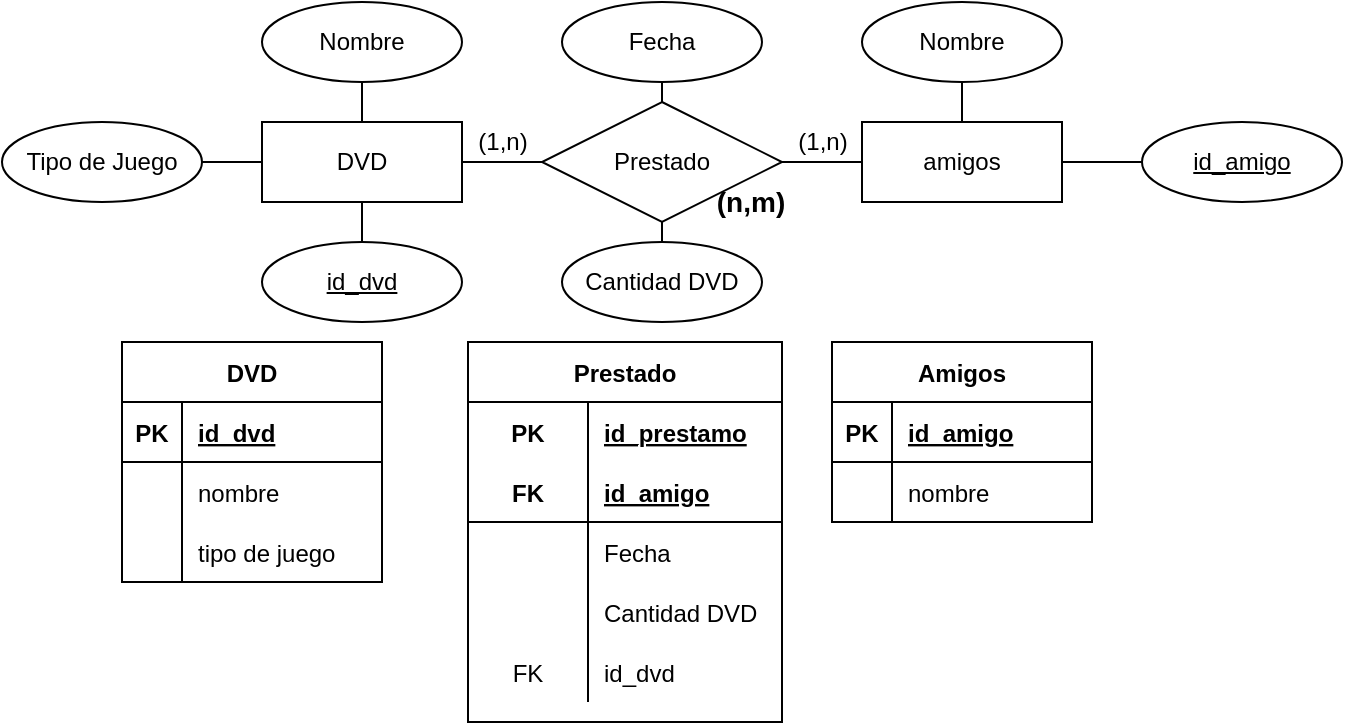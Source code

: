 <mxfile version="13.4.5" type="device" pages="2"><diagram id="6IriLNuN-k2iN5mbt_tT" name="Ejercicio1(DVDs)"><mxGraphModel dx="865" dy="457" grid="1" gridSize="10" guides="1" tooltips="1" connect="1" arrows="1" fold="1" page="1" pageScale="1" pageWidth="827" pageHeight="1169" math="0" shadow="0"><root><mxCell id="0"/><mxCell id="1" parent="0"/><mxCell id="DctR2XGRchBEz1JRnysS-13" style="edgeStyle=orthogonalEdgeStyle;rounded=0;orthogonalLoop=1;jettySize=auto;html=1;exitX=1;exitY=0.5;exitDx=0;exitDy=0;entryX=0;entryY=0.5;entryDx=0;entryDy=0;endArrow=none;endFill=0;" edge="1" parent="1" source="DctR2XGRchBEz1JRnysS-2" target="DctR2XGRchBEz1JRnysS-8"><mxGeometry relative="1" as="geometry"/></mxCell><mxCell id="DctR2XGRchBEz1JRnysS-2" value="DVD" style="whiteSpace=wrap;html=1;align=center;" vertex="1" parent="1"><mxGeometry x="170" y="170" width="100" height="40" as="geometry"/></mxCell><mxCell id="DctR2XGRchBEz1JRnysS-20" style="edgeStyle=orthogonalEdgeStyle;rounded=0;orthogonalLoop=1;jettySize=auto;html=1;exitX=0.5;exitY=1;exitDx=0;exitDy=0;entryX=0.5;entryY=0;entryDx=0;entryDy=0;endArrow=none;endFill=0;" edge="1" parent="1" source="DctR2XGRchBEz1JRnysS-3" target="DctR2XGRchBEz1JRnysS-2"><mxGeometry relative="1" as="geometry"/></mxCell><mxCell id="DctR2XGRchBEz1JRnysS-3" value="Nombre" style="ellipse;whiteSpace=wrap;html=1;align=center;" vertex="1" parent="1"><mxGeometry x="170" y="110" width="100" height="40" as="geometry"/></mxCell><mxCell id="DctR2XGRchBEz1JRnysS-21" style="edgeStyle=orthogonalEdgeStyle;rounded=0;orthogonalLoop=1;jettySize=auto;html=1;exitX=1;exitY=0.5;exitDx=0;exitDy=0;entryX=0;entryY=0.5;entryDx=0;entryDy=0;endArrow=none;endFill=0;" edge="1" parent="1" source="DctR2XGRchBEz1JRnysS-6" target="DctR2XGRchBEz1JRnysS-2"><mxGeometry relative="1" as="geometry"/></mxCell><mxCell id="DctR2XGRchBEz1JRnysS-6" value="Tipo de Juego" style="ellipse;whiteSpace=wrap;html=1;align=center;" vertex="1" parent="1"><mxGeometry x="40" y="170" width="100" height="40" as="geometry"/></mxCell><mxCell id="DctR2XGRchBEz1JRnysS-14" style="edgeStyle=orthogonalEdgeStyle;rounded=0;orthogonalLoop=1;jettySize=auto;html=1;exitX=1;exitY=0.5;exitDx=0;exitDy=0;entryX=0;entryY=0.5;entryDx=0;entryDy=0;endArrow=none;endFill=0;" edge="1" parent="1" source="DctR2XGRchBEz1JRnysS-8" target="DctR2XGRchBEz1JRnysS-9"><mxGeometry relative="1" as="geometry"/></mxCell><mxCell id="DctR2XGRchBEz1JRnysS-15" style="edgeStyle=orthogonalEdgeStyle;rounded=0;orthogonalLoop=1;jettySize=auto;html=1;exitX=0.5;exitY=0;exitDx=0;exitDy=0;entryX=0.5;entryY=1;entryDx=0;entryDy=0;endArrow=none;endFill=0;" edge="1" parent="1" source="DctR2XGRchBEz1JRnysS-8" target="DctR2XGRchBEz1JRnysS-11"><mxGeometry relative="1" as="geometry"/></mxCell><mxCell id="DctR2XGRchBEz1JRnysS-16" style="edgeStyle=orthogonalEdgeStyle;rounded=0;orthogonalLoop=1;jettySize=auto;html=1;exitX=0.5;exitY=1;exitDx=0;exitDy=0;entryX=0.5;entryY=0;entryDx=0;entryDy=0;endArrow=none;endFill=0;" edge="1" parent="1" source="DctR2XGRchBEz1JRnysS-8" target="DctR2XGRchBEz1JRnysS-12"><mxGeometry relative="1" as="geometry"/></mxCell><mxCell id="DctR2XGRchBEz1JRnysS-8" value="Prestado" style="shape=rhombus;perimeter=rhombusPerimeter;whiteSpace=wrap;html=1;align=center;" vertex="1" parent="1"><mxGeometry x="310" y="160" width="120" height="60" as="geometry"/></mxCell><mxCell id="DctR2XGRchBEz1JRnysS-17" style="edgeStyle=orthogonalEdgeStyle;rounded=0;orthogonalLoop=1;jettySize=auto;html=1;exitX=0.5;exitY=0;exitDx=0;exitDy=0;entryX=0.5;entryY=1;entryDx=0;entryDy=0;endArrow=none;endFill=0;" edge="1" parent="1" source="DctR2XGRchBEz1JRnysS-9" target="DctR2XGRchBEz1JRnysS-10"><mxGeometry relative="1" as="geometry"/></mxCell><mxCell id="DctR2XGRchBEz1JRnysS-9" value="amigos" style="whiteSpace=wrap;html=1;align=center;" vertex="1" parent="1"><mxGeometry x="470" y="170" width="100" height="40" as="geometry"/></mxCell><mxCell id="DctR2XGRchBEz1JRnysS-10" value="Nombre" style="ellipse;whiteSpace=wrap;html=1;align=center;" vertex="1" parent="1"><mxGeometry x="470" y="110" width="100" height="40" as="geometry"/></mxCell><mxCell id="DctR2XGRchBEz1JRnysS-11" value="Fecha" style="ellipse;whiteSpace=wrap;html=1;align=center;" vertex="1" parent="1"><mxGeometry x="320" y="110" width="100" height="40" as="geometry"/></mxCell><mxCell id="DctR2XGRchBEz1JRnysS-12" value="Cantidad DVD" style="ellipse;whiteSpace=wrap;html=1;align=center;" vertex="1" parent="1"><mxGeometry x="320" y="230" width="100" height="40" as="geometry"/></mxCell><mxCell id="2" value="(1,n)" style="text;html=1;align=center;verticalAlign=middle;resizable=0;points=[];autosize=1;" vertex="1" parent="1"><mxGeometry x="270" y="170" width="40" height="20" as="geometry"/></mxCell><mxCell id="DctR2XGRchBEz1JRnysS-22" value="(1,n)" style="text;html=1;align=center;verticalAlign=middle;resizable=0;points=[];autosize=1;" vertex="1" parent="1"><mxGeometry x="430" y="170" width="40" height="20" as="geometry"/></mxCell><mxCell id="DctR2XGRchBEz1JRnysS-23" value="&lt;b&gt;&lt;font style=&quot;font-size: 14px&quot;&gt;(n,m)&lt;/font&gt;&lt;/b&gt;" style="text;html=1;align=center;verticalAlign=middle;resizable=0;points=[];autosize=1;" vertex="1" parent="1"><mxGeometry x="389" y="200" width="50" height="20" as="geometry"/></mxCell><mxCell id="DctR2XGRchBEz1JRnysS-37" value="Amigos" style="shape=table;startSize=30;container=1;collapsible=1;childLayout=tableLayout;fixedRows=1;rowLines=0;fontStyle=1;align=center;resizeLast=1;" vertex="1" parent="1"><mxGeometry x="455" y="280" width="130" height="90" as="geometry"/></mxCell><mxCell id="DctR2XGRchBEz1JRnysS-38" value="" style="shape=partialRectangle;collapsible=0;dropTarget=0;pointerEvents=0;fillColor=none;top=0;left=0;bottom=1;right=0;points=[[0,0.5],[1,0.5]];portConstraint=eastwest;" vertex="1" parent="DctR2XGRchBEz1JRnysS-37"><mxGeometry y="30" width="130" height="30" as="geometry"/></mxCell><mxCell id="DctR2XGRchBEz1JRnysS-39" value="PK" style="shape=partialRectangle;connectable=0;fillColor=none;top=0;left=0;bottom=0;right=0;fontStyle=1;overflow=hidden;" vertex="1" parent="DctR2XGRchBEz1JRnysS-38"><mxGeometry width="30" height="30" as="geometry"/></mxCell><mxCell id="DctR2XGRchBEz1JRnysS-40" value="id_amigo" style="shape=partialRectangle;connectable=0;fillColor=none;top=0;left=0;bottom=0;right=0;align=left;spacingLeft=6;fontStyle=5;overflow=hidden;" vertex="1" parent="DctR2XGRchBEz1JRnysS-38"><mxGeometry x="30" width="100" height="30" as="geometry"/></mxCell><mxCell id="DctR2XGRchBEz1JRnysS-41" value="" style="shape=partialRectangle;collapsible=0;dropTarget=0;pointerEvents=0;fillColor=none;top=0;left=0;bottom=0;right=0;points=[[0,0.5],[1,0.5]];portConstraint=eastwest;" vertex="1" parent="DctR2XGRchBEz1JRnysS-37"><mxGeometry y="60" width="130" height="30" as="geometry"/></mxCell><mxCell id="DctR2XGRchBEz1JRnysS-42" value="" style="shape=partialRectangle;connectable=0;fillColor=none;top=0;left=0;bottom=0;right=0;editable=1;overflow=hidden;" vertex="1" parent="DctR2XGRchBEz1JRnysS-41"><mxGeometry width="30" height="30" as="geometry"/></mxCell><mxCell id="DctR2XGRchBEz1JRnysS-43" value="nombre" style="shape=partialRectangle;connectable=0;fillColor=none;top=0;left=0;bottom=0;right=0;align=left;spacingLeft=6;overflow=hidden;" vertex="1" parent="DctR2XGRchBEz1JRnysS-41"><mxGeometry x="30" width="100" height="30" as="geometry"/></mxCell><mxCell id="DctR2XGRchBEz1JRnysS-24" value="DVD" style="shape=table;startSize=30;container=1;collapsible=1;childLayout=tableLayout;fixedRows=1;rowLines=0;fontStyle=1;align=center;resizeLast=1;" vertex="1" parent="1"><mxGeometry x="100" y="280" width="130" height="120" as="geometry"/></mxCell><mxCell id="DctR2XGRchBEz1JRnysS-25" value="" style="shape=partialRectangle;collapsible=0;dropTarget=0;pointerEvents=0;fillColor=none;top=0;left=0;bottom=1;right=0;points=[[0,0.5],[1,0.5]];portConstraint=eastwest;" vertex="1" parent="DctR2XGRchBEz1JRnysS-24"><mxGeometry y="30" width="130" height="30" as="geometry"/></mxCell><mxCell id="DctR2XGRchBEz1JRnysS-26" value="PK" style="shape=partialRectangle;connectable=0;fillColor=none;top=0;left=0;bottom=0;right=0;fontStyle=1;overflow=hidden;" vertex="1" parent="DctR2XGRchBEz1JRnysS-25"><mxGeometry width="30" height="30" as="geometry"/></mxCell><mxCell id="DctR2XGRchBEz1JRnysS-27" value="id_dvd" style="shape=partialRectangle;connectable=0;fillColor=none;top=0;left=0;bottom=0;right=0;align=left;spacingLeft=6;fontStyle=5;overflow=hidden;" vertex="1" parent="DctR2XGRchBEz1JRnysS-25"><mxGeometry x="30" width="100" height="30" as="geometry"/></mxCell><mxCell id="DctR2XGRchBEz1JRnysS-28" value="" style="shape=partialRectangle;collapsible=0;dropTarget=0;pointerEvents=0;fillColor=none;top=0;left=0;bottom=0;right=0;points=[[0,0.5],[1,0.5]];portConstraint=eastwest;" vertex="1" parent="DctR2XGRchBEz1JRnysS-24"><mxGeometry y="60" width="130" height="30" as="geometry"/></mxCell><mxCell id="DctR2XGRchBEz1JRnysS-29" value="" style="shape=partialRectangle;connectable=0;fillColor=none;top=0;left=0;bottom=0;right=0;editable=1;overflow=hidden;" vertex="1" parent="DctR2XGRchBEz1JRnysS-28"><mxGeometry width="30" height="30" as="geometry"/></mxCell><mxCell id="DctR2XGRchBEz1JRnysS-30" value="nombre" style="shape=partialRectangle;connectable=0;fillColor=none;top=0;left=0;bottom=0;right=0;align=left;spacingLeft=6;overflow=hidden;" vertex="1" parent="DctR2XGRchBEz1JRnysS-28"><mxGeometry x="30" width="100" height="30" as="geometry"/></mxCell><mxCell id="DctR2XGRchBEz1JRnysS-31" value="" style="shape=partialRectangle;collapsible=0;dropTarget=0;pointerEvents=0;fillColor=none;top=0;left=0;bottom=0;right=0;points=[[0,0.5],[1,0.5]];portConstraint=eastwest;" vertex="1" parent="DctR2XGRchBEz1JRnysS-24"><mxGeometry y="90" width="130" height="30" as="geometry"/></mxCell><mxCell id="DctR2XGRchBEz1JRnysS-32" value="" style="shape=partialRectangle;connectable=0;fillColor=none;top=0;left=0;bottom=0;right=0;editable=1;overflow=hidden;" vertex="1" parent="DctR2XGRchBEz1JRnysS-31"><mxGeometry width="30" height="30" as="geometry"/></mxCell><mxCell id="DctR2XGRchBEz1JRnysS-33" value="tipo de juego" style="shape=partialRectangle;connectable=0;fillColor=none;top=0;left=0;bottom=0;right=0;align=left;spacingLeft=6;overflow=hidden;" vertex="1" parent="DctR2XGRchBEz1JRnysS-31"><mxGeometry x="30" width="100" height="30" as="geometry"/></mxCell><mxCell id="DctR2XGRchBEz1JRnysS-60" value="Prestado" style="shape=table;startSize=30;container=1;collapsible=1;childLayout=tableLayout;fixedRows=1;rowLines=0;fontStyle=1;align=center;resizeLast=1;" vertex="1" parent="1"><mxGeometry x="273" y="280" width="157" height="190" as="geometry"/></mxCell><mxCell id="DctR2XGRchBEz1JRnysS-61" value="" style="shape=partialRectangle;collapsible=0;dropTarget=0;pointerEvents=0;fillColor=none;top=0;left=0;bottom=0;right=0;points=[[0,0.5],[1,0.5]];portConstraint=eastwest;" vertex="1" parent="DctR2XGRchBEz1JRnysS-60"><mxGeometry y="30" width="157" height="30" as="geometry"/></mxCell><mxCell id="DctR2XGRchBEz1JRnysS-62" value="PK" style="shape=partialRectangle;connectable=0;fillColor=none;top=0;left=0;bottom=0;right=0;fontStyle=1;overflow=hidden;" vertex="1" parent="DctR2XGRchBEz1JRnysS-61"><mxGeometry width="60" height="30" as="geometry"/></mxCell><mxCell id="DctR2XGRchBEz1JRnysS-63" value="id_prestamo" style="shape=partialRectangle;connectable=0;fillColor=none;top=0;left=0;bottom=0;right=0;align=left;spacingLeft=6;fontStyle=5;overflow=hidden;" vertex="1" parent="DctR2XGRchBEz1JRnysS-61"><mxGeometry x="60" width="97" height="30" as="geometry"/></mxCell><mxCell id="DctR2XGRchBEz1JRnysS-64" value="" style="shape=partialRectangle;collapsible=0;dropTarget=0;pointerEvents=0;fillColor=none;top=0;left=0;bottom=1;right=0;points=[[0,0.5],[1,0.5]];portConstraint=eastwest;" vertex="1" parent="DctR2XGRchBEz1JRnysS-60"><mxGeometry y="60" width="157" height="30" as="geometry"/></mxCell><mxCell id="DctR2XGRchBEz1JRnysS-65" value="FK" style="shape=partialRectangle;connectable=0;fillColor=none;top=0;left=0;bottom=0;right=0;fontStyle=1;overflow=hidden;" vertex="1" parent="DctR2XGRchBEz1JRnysS-64"><mxGeometry width="60" height="30" as="geometry"/></mxCell><mxCell id="DctR2XGRchBEz1JRnysS-66" value="id_amigo" style="shape=partialRectangle;connectable=0;fillColor=none;top=0;left=0;bottom=0;right=0;align=left;spacingLeft=6;fontStyle=5;overflow=hidden;" vertex="1" parent="DctR2XGRchBEz1JRnysS-64"><mxGeometry x="60" width="97" height="30" as="geometry"/></mxCell><mxCell id="DctR2XGRchBEz1JRnysS-67" value="" style="shape=partialRectangle;collapsible=0;dropTarget=0;pointerEvents=0;fillColor=none;top=0;left=0;bottom=0;right=0;points=[[0,0.5],[1,0.5]];portConstraint=eastwest;" vertex="1" parent="DctR2XGRchBEz1JRnysS-60"><mxGeometry y="90" width="157" height="30" as="geometry"/></mxCell><mxCell id="DctR2XGRchBEz1JRnysS-68" value="" style="shape=partialRectangle;connectable=0;fillColor=none;top=0;left=0;bottom=0;right=0;editable=1;overflow=hidden;" vertex="1" parent="DctR2XGRchBEz1JRnysS-67"><mxGeometry width="60" height="30" as="geometry"/></mxCell><mxCell id="DctR2XGRchBEz1JRnysS-69" value="Fecha" style="shape=partialRectangle;connectable=0;fillColor=none;top=0;left=0;bottom=0;right=0;align=left;spacingLeft=6;overflow=hidden;" vertex="1" parent="DctR2XGRchBEz1JRnysS-67"><mxGeometry x="60" width="97" height="30" as="geometry"/></mxCell><mxCell id="DctR2XGRchBEz1JRnysS-70" value="" style="shape=partialRectangle;collapsible=0;dropTarget=0;pointerEvents=0;fillColor=none;top=0;left=0;bottom=0;right=0;points=[[0,0.5],[1,0.5]];portConstraint=eastwest;" vertex="1" parent="DctR2XGRchBEz1JRnysS-60"><mxGeometry y="120" width="157" height="30" as="geometry"/></mxCell><mxCell id="DctR2XGRchBEz1JRnysS-71" value="" style="shape=partialRectangle;connectable=0;fillColor=none;top=0;left=0;bottom=0;right=0;editable=1;overflow=hidden;" vertex="1" parent="DctR2XGRchBEz1JRnysS-70"><mxGeometry width="60" height="30" as="geometry"/></mxCell><mxCell id="DctR2XGRchBEz1JRnysS-72" value="Cantidad DVD" style="shape=partialRectangle;connectable=0;fillColor=none;top=0;left=0;bottom=0;right=0;align=left;spacingLeft=6;overflow=hidden;" vertex="1" parent="DctR2XGRchBEz1JRnysS-70"><mxGeometry x="60" width="97" height="30" as="geometry"/></mxCell><mxCell id="DctR2XGRchBEz1JRnysS-73" value="" style="shape=partialRectangle;collapsible=0;dropTarget=0;pointerEvents=0;fillColor=none;top=0;left=0;bottom=0;right=0;points=[[0,0.5],[1,0.5]];portConstraint=eastwest;" vertex="1" parent="DctR2XGRchBEz1JRnysS-60"><mxGeometry y="150" width="157" height="30" as="geometry"/></mxCell><mxCell id="DctR2XGRchBEz1JRnysS-74" value="FK" style="shape=partialRectangle;connectable=0;fillColor=none;top=0;left=0;bottom=0;right=0;editable=1;overflow=hidden;" vertex="1" parent="DctR2XGRchBEz1JRnysS-73"><mxGeometry width="60" height="30" as="geometry"/></mxCell><mxCell id="DctR2XGRchBEz1JRnysS-75" value="id_dvd" style="shape=partialRectangle;connectable=0;fillColor=none;top=0;left=0;bottom=0;right=0;align=left;spacingLeft=6;overflow=hidden;" vertex="1" parent="DctR2XGRchBEz1JRnysS-73"><mxGeometry x="60" width="97" height="30" as="geometry"/></mxCell><mxCell id="DctR2XGRchBEz1JRnysS-77" style="edgeStyle=orthogonalEdgeStyle;rounded=0;orthogonalLoop=1;jettySize=auto;html=1;exitX=0.5;exitY=0;exitDx=0;exitDy=0;entryX=0.5;entryY=1;entryDx=0;entryDy=0;endArrow=none;endFill=0;" edge="1" parent="1" source="DctR2XGRchBEz1JRnysS-76" target="DctR2XGRchBEz1JRnysS-2"><mxGeometry relative="1" as="geometry"/></mxCell><mxCell id="DctR2XGRchBEz1JRnysS-76" value="&lt;u&gt;id_dvd&lt;/u&gt;" style="ellipse;whiteSpace=wrap;html=1;align=center;" vertex="1" parent="1"><mxGeometry x="170" y="230" width="100" height="40" as="geometry"/></mxCell><mxCell id="DctR2XGRchBEz1JRnysS-80" style="edgeStyle=orthogonalEdgeStyle;rounded=0;orthogonalLoop=1;jettySize=auto;html=1;exitX=0;exitY=0.5;exitDx=0;exitDy=0;entryX=1;entryY=0.5;entryDx=0;entryDy=0;endArrow=none;endFill=0;" edge="1" parent="1" source="DctR2XGRchBEz1JRnysS-79" target="DctR2XGRchBEz1JRnysS-9"><mxGeometry relative="1" as="geometry"/></mxCell><mxCell id="DctR2XGRchBEz1JRnysS-79" value="&lt;u&gt;id_amigo&lt;/u&gt;" style="ellipse;whiteSpace=wrap;html=1;align=center;" vertex="1" parent="1"><mxGeometry x="610" y="170" width="100" height="40" as="geometry"/></mxCell></root></mxGraphModel></diagram><diagram id="ixTLow9QXBOqpatdut-0" name="Ejercicio2(EstacionamientoMedido)"><mxGraphModel dx="865" dy="1626" grid="1" gridSize="10" guides="1" tooltips="1" connect="1" arrows="1" fold="1" page="1" pageScale="1" pageWidth="827" pageHeight="1169" math="0" shadow="0"><root><mxCell id="_Edi9VnDJ52NnyAcmeXZ-0"/><mxCell id="_Edi9VnDJ52NnyAcmeXZ-1" parent="_Edi9VnDJ52NnyAcmeXZ-0"/><mxCell id="wWhTJUOH6UEY0-HkCIlb-55" value="Encargado Municipal" style="whiteSpace=wrap;html=1;align=center;" vertex="1" parent="_Edi9VnDJ52NnyAcmeXZ-1"><mxGeometry x="420" y="160" width="100" height="40" as="geometry"/></mxCell><mxCell id="wWhTJUOH6UEY0-HkCIlb-56" value="Zona EMI" style="whiteSpace=wrap;html=1;align=center;" vertex="1" parent="_Edi9VnDJ52NnyAcmeXZ-1"><mxGeometry x="270" y="250" width="100" height="40" as="geometry"/></mxCell><mxCell id="wWhTJUOH6UEY0-HkCIlb-102" style="edgeStyle=orthogonalEdgeStyle;rounded=0;orthogonalLoop=1;jettySize=auto;html=1;exitX=0.5;exitY=1;exitDx=0;exitDy=0;entryX=0.5;entryY=0;entryDx=0;entryDy=0;endArrow=none;endFill=0;" edge="1" parent="_Edi9VnDJ52NnyAcmeXZ-1" source="wWhTJUOH6UEY0-HkCIlb-57" target="wWhTJUOH6UEY0-HkCIlb-56"><mxGeometry relative="1" as="geometry"/></mxCell><mxCell id="wWhTJUOH6UEY0-HkCIlb-116" style="edgeStyle=orthogonalEdgeStyle;rounded=0;orthogonalLoop=1;jettySize=auto;html=1;exitX=1;exitY=0.5;exitDx=0;exitDy=0;entryX=0;entryY=0.5;entryDx=0;entryDy=0;endArrow=none;endFill=0;" edge="1" parent="_Edi9VnDJ52NnyAcmeXZ-1" source="wWhTJUOH6UEY0-HkCIlb-57" target="wWhTJUOH6UEY0-HkCIlb-55"><mxGeometry relative="1" as="geometry"/></mxCell><mxCell id="wWhTJUOH6UEY0-HkCIlb-57" value="Trabaja" style="shape=rhombus;perimeter=rhombusPerimeter;whiteSpace=wrap;html=1;align=center;" vertex="1" parent="_Edi9VnDJ52NnyAcmeXZ-1"><mxGeometry x="260" y="150" width="120" height="60" as="geometry"/></mxCell><mxCell id="wWhTJUOH6UEY0-HkCIlb-97" style="edgeStyle=orthogonalEdgeStyle;rounded=0;orthogonalLoop=1;jettySize=auto;html=1;exitX=1;exitY=0.5;exitDx=0;exitDy=0;entryX=0;entryY=0.5;entryDx=0;entryDy=0;endArrow=none;endFill=0;" edge="1" parent="_Edi9VnDJ52NnyAcmeXZ-1" source="wWhTJUOH6UEY0-HkCIlb-59" target="wWhTJUOH6UEY0-HkCIlb-93"><mxGeometry relative="1" as="geometry"/></mxCell><mxCell id="wWhTJUOH6UEY0-HkCIlb-59" value="&lt;u&gt;DNI&lt;/u&gt;" style="ellipse;whiteSpace=wrap;html=1;align=center;" vertex="1" parent="_Edi9VnDJ52NnyAcmeXZ-1"><mxGeometry x="310" y="-10" width="100" height="40" as="geometry"/></mxCell><mxCell id="wWhTJUOH6UEY0-HkCIlb-78" style="edgeStyle=orthogonalEdgeStyle;rounded=0;orthogonalLoop=1;jettySize=auto;html=1;exitX=0;exitY=0.5;exitDx=0;exitDy=0;entryX=1;entryY=0.5;entryDx=0;entryDy=0;endArrow=none;endFill=0;" edge="1" parent="_Edi9VnDJ52NnyAcmeXZ-1" source="wWhTJUOH6UEY0-HkCIlb-62" target="wWhTJUOH6UEY0-HkCIlb-56"><mxGeometry relative="1" as="geometry"/></mxCell><mxCell id="wWhTJUOH6UEY0-HkCIlb-130" style="edgeStyle=orthogonalEdgeStyle;rounded=0;orthogonalLoop=1;jettySize=auto;html=1;exitX=0.5;exitY=1;exitDx=0;exitDy=0;entryX=1;entryY=0.5;entryDx=0;entryDy=0;endArrow=none;endFill=0;" edge="1" parent="_Edi9VnDJ52NnyAcmeXZ-1" source="wWhTJUOH6UEY0-HkCIlb-62" target="wWhTJUOH6UEY0-HkCIlb-121"><mxGeometry relative="1" as="geometry"/></mxCell><mxCell id="wWhTJUOH6UEY0-HkCIlb-131" style="edgeStyle=orthogonalEdgeStyle;rounded=0;orthogonalLoop=1;jettySize=auto;html=1;exitX=0.5;exitY=1;exitDx=0;exitDy=0;entryX=0;entryY=0.5;entryDx=0;entryDy=0;endArrow=none;endFill=0;" edge="1" parent="_Edi9VnDJ52NnyAcmeXZ-1" source="wWhTJUOH6UEY0-HkCIlb-62" target="wWhTJUOH6UEY0-HkCIlb-129"><mxGeometry relative="1" as="geometry"/></mxCell><mxCell id="wWhTJUOH6UEY0-HkCIlb-133" style="edgeStyle=orthogonalEdgeStyle;rounded=0;orthogonalLoop=1;jettySize=auto;html=1;exitX=0.5;exitY=1;exitDx=0;exitDy=0;entryX=0;entryY=0.5;entryDx=0;entryDy=0;endArrow=none;endFill=0;" edge="1" parent="_Edi9VnDJ52NnyAcmeXZ-1" source="wWhTJUOH6UEY0-HkCIlb-62" target="wWhTJUOH6UEY0-HkCIlb-120"><mxGeometry relative="1" as="geometry"/></mxCell><mxCell id="wWhTJUOH6UEY0-HkCIlb-134" style="edgeStyle=orthogonalEdgeStyle;rounded=0;orthogonalLoop=1;jettySize=auto;html=1;exitX=0.5;exitY=1;exitDx=0;exitDy=0;entryX=1;entryY=0.5;entryDx=0;entryDy=0;endArrow=none;endFill=0;" edge="1" parent="_Edi9VnDJ52NnyAcmeXZ-1" source="wWhTJUOH6UEY0-HkCIlb-62" target="wWhTJUOH6UEY0-HkCIlb-119"><mxGeometry relative="1" as="geometry"><Array as="points"><mxPoint x="490" y="330"/></Array></mxGeometry></mxCell><mxCell id="wWhTJUOH6UEY0-HkCIlb-62" value="Estaciona" style="shape=rhombus;perimeter=rhombusPerimeter;whiteSpace=wrap;html=1;align=center;" vertex="1" parent="_Edi9VnDJ52NnyAcmeXZ-1"><mxGeometry x="430" y="240" width="120" height="60" as="geometry"/></mxCell><mxCell id="wWhTJUOH6UEY0-HkCIlb-74" style="edgeStyle=orthogonalEdgeStyle;rounded=0;orthogonalLoop=1;jettySize=auto;html=1;exitX=0.5;exitY=1;exitDx=0;exitDy=0;entryX=0.5;entryY=0;entryDx=0;entryDy=0;endArrow=none;endFill=0;" edge="1" parent="_Edi9VnDJ52NnyAcmeXZ-1" source="wWhTJUOH6UEY0-HkCIlb-63" target="wWhTJUOH6UEY0-HkCIlb-64"><mxGeometry relative="1" as="geometry"/></mxCell><mxCell id="wWhTJUOH6UEY0-HkCIlb-115" style="edgeStyle=orthogonalEdgeStyle;rounded=0;orthogonalLoop=1;jettySize=auto;html=1;exitX=0.5;exitY=1;exitDx=0;exitDy=0;entryX=0.5;entryY=0;entryDx=0;entryDy=0;endArrow=none;endFill=0;" edge="1" parent="_Edi9VnDJ52NnyAcmeXZ-1" source="wWhTJUOH6UEY0-HkCIlb-63" target="wWhTJUOH6UEY0-HkCIlb-113"><mxGeometry relative="1" as="geometry"/></mxCell><mxCell id="wWhTJUOH6UEY0-HkCIlb-63" value="Persona" style="whiteSpace=wrap;html=1;align=center;" vertex="1" parent="_Edi9VnDJ52NnyAcmeXZ-1"><mxGeometry x="620" y="65" width="100" height="40" as="geometry"/></mxCell><mxCell id="wWhTJUOH6UEY0-HkCIlb-75" style="edgeStyle=orthogonalEdgeStyle;rounded=0;orthogonalLoop=1;jettySize=auto;html=1;exitX=0.5;exitY=1;exitDx=0;exitDy=0;entryX=0.5;entryY=0;entryDx=0;entryDy=0;endArrow=none;endFill=0;" edge="1" parent="_Edi9VnDJ52NnyAcmeXZ-1" source="wWhTJUOH6UEY0-HkCIlb-64" target="wWhTJUOH6UEY0-HkCIlb-71"><mxGeometry relative="1" as="geometry"/></mxCell><mxCell id="wWhTJUOH6UEY0-HkCIlb-64" value="Tiene" style="shape=rhombus;perimeter=rhombusPerimeter;whiteSpace=wrap;html=1;align=center;" vertex="1" parent="_Edi9VnDJ52NnyAcmeXZ-1"><mxGeometry x="700" y="150" width="120" height="60" as="geometry"/></mxCell><mxCell id="wWhTJUOH6UEY0-HkCIlb-143" style="edgeStyle=orthogonalEdgeStyle;rounded=0;orthogonalLoop=1;jettySize=auto;html=1;exitX=0;exitY=0.5;exitDx=0;exitDy=0;endArrow=none;endFill=0;" edge="1" parent="_Edi9VnDJ52NnyAcmeXZ-1" source="wWhTJUOH6UEY0-HkCIlb-67" target="wWhTJUOH6UEY0-HkCIlb-142"><mxGeometry relative="1" as="geometry"/></mxCell><mxCell id="wWhTJUOH6UEY0-HkCIlb-168" style="edgeStyle=orthogonalEdgeStyle;rounded=0;orthogonalLoop=1;jettySize=auto;html=1;exitX=0;exitY=0.25;exitDx=0;exitDy=0;entryX=0.5;entryY=0;entryDx=0;entryDy=0;endArrow=none;endFill=0;" edge="1" parent="_Edi9VnDJ52NnyAcmeXZ-1" source="wWhTJUOH6UEY0-HkCIlb-67" target="wWhTJUOH6UEY0-HkCIlb-167"><mxGeometry relative="1" as="geometry"><Array as="points"><mxPoint x="95" y="75"/></Array></mxGeometry></mxCell><mxCell id="wWhTJUOH6UEY0-HkCIlb-67" value="Inspector" style="whiteSpace=wrap;html=1;align=center;" vertex="1" parent="_Edi9VnDJ52NnyAcmeXZ-1"><mxGeometry x="270" y="65" width="100" height="40" as="geometry"/></mxCell><mxCell id="wWhTJUOH6UEY0-HkCIlb-105" style="edgeStyle=orthogonalEdgeStyle;rounded=0;orthogonalLoop=1;jettySize=auto;html=1;exitX=0;exitY=0.5;exitDx=0;exitDy=0;entryX=0;entryY=0.5;entryDx=0;entryDy=0;endArrow=none;endFill=0;" edge="1" parent="_Edi9VnDJ52NnyAcmeXZ-1" source="wWhTJUOH6UEY0-HkCIlb-70" target="wWhTJUOH6UEY0-HkCIlb-156"><mxGeometry relative="1" as="geometry"/></mxCell><mxCell id="wWhTJUOH6UEY0-HkCIlb-70" value="&lt;u&gt;Patente&lt;/u&gt;" style="ellipse;whiteSpace=wrap;html=1;align=center;" vertex="1" parent="_Edi9VnDJ52NnyAcmeXZ-1"><mxGeometry x="740" y="250" width="100" height="40" as="geometry"/></mxCell><mxCell id="wWhTJUOH6UEY0-HkCIlb-77" style="edgeStyle=orthogonalEdgeStyle;rounded=0;orthogonalLoop=1;jettySize=auto;html=1;exitX=0;exitY=0.5;exitDx=0;exitDy=0;entryX=1;entryY=0.5;entryDx=0;entryDy=0;endArrow=none;endFill=0;" edge="1" parent="_Edi9VnDJ52NnyAcmeXZ-1" source="wWhTJUOH6UEY0-HkCIlb-71" target="wWhTJUOH6UEY0-HkCIlb-62"><mxGeometry relative="1" as="geometry"/></mxCell><mxCell id="wWhTJUOH6UEY0-HkCIlb-71" value="auto" style="shape=ext;margin=3;double=1;whiteSpace=wrap;html=1;align=center;" vertex="1" parent="_Edi9VnDJ52NnyAcmeXZ-1"><mxGeometry x="620" y="250" width="100" height="40" as="geometry"/></mxCell><mxCell id="wWhTJUOH6UEY0-HkCIlb-98" style="edgeStyle=orthogonalEdgeStyle;rounded=0;orthogonalLoop=1;jettySize=auto;html=1;exitX=0.5;exitY=1;exitDx=0;exitDy=0;entryX=0.5;entryY=0;entryDx=0;entryDy=0;endArrow=none;endFill=0;" edge="1" parent="_Edi9VnDJ52NnyAcmeXZ-1" source="wWhTJUOH6UEY0-HkCIlb-91" target="wWhTJUOH6UEY0-HkCIlb-93"><mxGeometry relative="1" as="geometry"/></mxCell><mxCell id="wWhTJUOH6UEY0-HkCIlb-91" value="Nombre" style="ellipse;whiteSpace=wrap;html=1;align=center;" vertex="1" parent="_Edi9VnDJ52NnyAcmeXZ-1"><mxGeometry x="420" y="-60" width="100" height="40" as="geometry"/></mxCell><mxCell id="wWhTJUOH6UEY0-HkCIlb-111" style="edgeStyle=orthogonalEdgeStyle;rounded=0;orthogonalLoop=1;jettySize=auto;html=1;exitX=1;exitY=0.5;exitDx=0;exitDy=0;endArrow=none;endFill=0;" edge="1" parent="_Edi9VnDJ52NnyAcmeXZ-1" source="wWhTJUOH6UEY0-HkCIlb-93"><mxGeometry relative="1" as="geometry"><mxPoint x="540" y="10" as="targetPoint"/></mxGeometry></mxCell><mxCell id="wWhTJUOH6UEY0-HkCIlb-93" value="Personas" style="whiteSpace=wrap;html=1;align=center;" vertex="1" parent="_Edi9VnDJ52NnyAcmeXZ-1"><mxGeometry x="420" y="-10" width="100" height="40" as="geometry"/></mxCell><mxCell id="wWhTJUOH6UEY0-HkCIlb-95" style="edgeStyle=orthogonalEdgeStyle;rounded=0;orthogonalLoop=1;jettySize=auto;html=1;exitX=0.22;exitY=0.5;exitDx=0;exitDy=0;exitPerimeter=0;endArrow=none;endFill=0;" edge="1" parent="_Edi9VnDJ52NnyAcmeXZ-1" source="wWhTJUOH6UEY0-HkCIlb-94" target="wWhTJUOH6UEY0-HkCIlb-63"><mxGeometry relative="1" as="geometry"/></mxCell><mxCell id="wWhTJUOH6UEY0-HkCIlb-96" style="edgeStyle=orthogonalEdgeStyle;rounded=0;orthogonalLoop=1;jettySize=auto;html=1;exitX=0.5;exitY=1;exitDx=0;exitDy=0;exitPerimeter=0;entryX=0.5;entryY=1;entryDx=0;entryDy=0;endArrow=none;endFill=0;" edge="1" parent="_Edi9VnDJ52NnyAcmeXZ-1" source="wWhTJUOH6UEY0-HkCIlb-94" target="wWhTJUOH6UEY0-HkCIlb-93"><mxGeometry relative="1" as="geometry"/></mxCell><mxCell id="wWhTJUOH6UEY0-HkCIlb-99" style="edgeStyle=orthogonalEdgeStyle;rounded=0;orthogonalLoop=1;jettySize=auto;html=1;exitX=0.5;exitY=0;exitDx=0;exitDy=0;exitPerimeter=0;entryX=0.5;entryY=0;entryDx=0;entryDy=0;endArrow=none;endFill=0;" edge="1" parent="_Edi9VnDJ52NnyAcmeXZ-1" source="wWhTJUOH6UEY0-HkCIlb-94" target="wWhTJUOH6UEY0-HkCIlb-55"><mxGeometry relative="1" as="geometry"/></mxCell><mxCell id="wWhTJUOH6UEY0-HkCIlb-104" style="edgeStyle=orthogonalEdgeStyle;rounded=0;orthogonalLoop=1;jettySize=auto;html=1;exitX=0.78;exitY=0.5;exitDx=0;exitDy=0;exitPerimeter=0;entryX=1;entryY=0.5;entryDx=0;entryDy=0;endArrow=none;endFill=0;" edge="1" parent="_Edi9VnDJ52NnyAcmeXZ-1" source="wWhTJUOH6UEY0-HkCIlb-94" target="wWhTJUOH6UEY0-HkCIlb-67"><mxGeometry relative="1" as="geometry"/></mxCell><mxCell id="wWhTJUOH6UEY0-HkCIlb-94" value="" style="strokeWidth=2;html=1;shape=mxgraph.flowchart.extract_or_measurement;whiteSpace=wrap;rotation=-180;" vertex="1" parent="_Edi9VnDJ52NnyAcmeXZ-1"><mxGeometry x="441.25" y="70" width="57.5" height="30" as="geometry"/></mxCell><mxCell id="wWhTJUOH6UEY0-HkCIlb-112" value="Tipo" style="ellipse;whiteSpace=wrap;html=1;align=center;" vertex="1" parent="_Edi9VnDJ52NnyAcmeXZ-1"><mxGeometry x="540" y="-10" width="100" height="40" as="geometry"/></mxCell><mxCell id="wWhTJUOH6UEY0-HkCIlb-117" style="edgeStyle=orthogonalEdgeStyle;rounded=0;orthogonalLoop=1;jettySize=auto;html=1;exitX=0;exitY=0.5;exitDx=0;exitDy=0;endArrow=none;endFill=0;" edge="1" parent="_Edi9VnDJ52NnyAcmeXZ-1" source="wWhTJUOH6UEY0-HkCIlb-113" target="wWhTJUOH6UEY0-HkCIlb-55"><mxGeometry relative="1" as="geometry"/></mxCell><mxCell id="wWhTJUOH6UEY0-HkCIlb-113" value="paga" style="shape=rhombus;perimeter=rhombusPerimeter;whiteSpace=wrap;html=1;align=center;" vertex="1" parent="_Edi9VnDJ52NnyAcmeXZ-1"><mxGeometry x="560" y="150" width="120" height="60" as="geometry"/></mxCell><mxCell id="wWhTJUOH6UEY0-HkCIlb-119" value="Fecha" style="ellipse;whiteSpace=wrap;html=1;align=center;" vertex="1" parent="_Edi9VnDJ52NnyAcmeXZ-1"><mxGeometry x="370" y="310" width="100" height="40" as="geometry"/></mxCell><mxCell id="wWhTJUOH6UEY0-HkCIlb-120" value="Hora llegada" style="ellipse;whiteSpace=wrap;html=1;align=center;" vertex="1" parent="_Edi9VnDJ52NnyAcmeXZ-1"><mxGeometry x="520" y="310" width="100" height="40" as="geometry"/></mxCell><mxCell id="wWhTJUOH6UEY0-HkCIlb-121" value="Hora salida" style="ellipse;whiteSpace=wrap;html=1;align=center;" vertex="1" parent="_Edi9VnDJ52NnyAcmeXZ-1"><mxGeometry x="370" y="360" width="100" height="40" as="geometry"/></mxCell><mxCell id="wWhTJUOH6UEY0-HkCIlb-129" value="Calle y altura" style="ellipse;whiteSpace=wrap;html=1;align=center;" vertex="1" parent="_Edi9VnDJ52NnyAcmeXZ-1"><mxGeometry x="520" y="360" width="100" height="40" as="geometry"/></mxCell><mxCell id="wWhTJUOH6UEY0-HkCIlb-145" style="edgeStyle=orthogonalEdgeStyle;rounded=0;orthogonalLoop=1;jettySize=auto;html=1;exitX=0.5;exitY=1;exitDx=0;exitDy=0;entryX=0.5;entryY=1;entryDx=0;entryDy=0;endArrow=none;endFill=0;" edge="1" parent="_Edi9VnDJ52NnyAcmeXZ-1" source="wWhTJUOH6UEY0-HkCIlb-142" target="wWhTJUOH6UEY0-HkCIlb-71"><mxGeometry relative="1" as="geometry"/></mxCell><mxCell id="wWhTJUOH6UEY0-HkCIlb-142" value="Multar" style="shape=rhombus;perimeter=rhombusPerimeter;whiteSpace=wrap;html=1;align=center;" vertex="1" parent="_Edi9VnDJ52NnyAcmeXZ-1"><mxGeometry x="160" y="330" width="120" height="60" as="geometry"/></mxCell><mxCell id="wWhTJUOH6UEY0-HkCIlb-151" style="edgeStyle=orthogonalEdgeStyle;rounded=0;orthogonalLoop=1;jettySize=auto;html=1;exitX=1;exitY=0.5;exitDx=0;exitDy=0;entryX=0;entryY=0.5;entryDx=0;entryDy=0;endArrow=none;endFill=0;" edge="1" parent="_Edi9VnDJ52NnyAcmeXZ-1" source="wWhTJUOH6UEY0-HkCIlb-147" target="wWhTJUOH6UEY0-HkCIlb-142"><mxGeometry relative="1" as="geometry"/></mxCell><mxCell id="wWhTJUOH6UEY0-HkCIlb-147" value="Razon" style="ellipse;whiteSpace=wrap;html=1;align=center;" vertex="1" parent="_Edi9VnDJ52NnyAcmeXZ-1"><mxGeometry x="40" y="340" width="100" height="40" as="geometry"/></mxCell><mxCell id="wWhTJUOH6UEY0-HkCIlb-153" style="edgeStyle=orthogonalEdgeStyle;rounded=0;orthogonalLoop=1;jettySize=auto;html=1;exitX=1;exitY=0.5;exitDx=0;exitDy=0;entryX=0;entryY=0;entryDx=0;entryDy=0;endArrow=none;endFill=0;" edge="1" parent="_Edi9VnDJ52NnyAcmeXZ-1" source="wWhTJUOH6UEY0-HkCIlb-152" target="wWhTJUOH6UEY0-HkCIlb-142"><mxGeometry relative="1" as="geometry"/></mxCell><mxCell id="wWhTJUOH6UEY0-HkCIlb-152" value="Monto" style="ellipse;whiteSpace=wrap;html=1;align=center;" vertex="1" parent="_Edi9VnDJ52NnyAcmeXZ-1"><mxGeometry x="60" y="280" width="100" height="40" as="geometry"/></mxCell><mxCell id="wWhTJUOH6UEY0-HkCIlb-156" value="InscriptoEnAutomotor" style="ellipse;whiteSpace=wrap;html=1;align=center;" vertex="1" parent="_Edi9VnDJ52NnyAcmeXZ-1"><mxGeometry x="740" y="300" width="130" height="40" as="geometry"/></mxCell><mxCell id="wWhTJUOH6UEY0-HkCIlb-163" value="PatentesRegistradas" style="whiteSpace=wrap;html=1;align=center;" vertex="1" parent="_Edi9VnDJ52NnyAcmeXZ-1"><mxGeometry x="30" y="170" width="130" height="40" as="geometry"/></mxCell><mxCell id="wWhTJUOH6UEY0-HkCIlb-170" style="edgeStyle=orthogonalEdgeStyle;rounded=0;orthogonalLoop=1;jettySize=auto;html=1;exitX=0.5;exitY=1;exitDx=0;exitDy=0;entryX=0.5;entryY=0;entryDx=0;entryDy=0;endArrow=none;endFill=0;" edge="1" parent="_Edi9VnDJ52NnyAcmeXZ-1" source="wWhTJUOH6UEY0-HkCIlb-167" target="wWhTJUOH6UEY0-HkCIlb-163"><mxGeometry relative="1" as="geometry"/></mxCell><mxCell id="wWhTJUOH6UEY0-HkCIlb-167" value="Verificar" style="shape=rhombus;perimeter=rhombusPerimeter;whiteSpace=wrap;html=1;align=center;" vertex="1" parent="_Edi9VnDJ52NnyAcmeXZ-1"><mxGeometry x="35" y="90" width="120" height="60" as="geometry"/></mxCell></root></mxGraphModel></diagram></mxfile>
